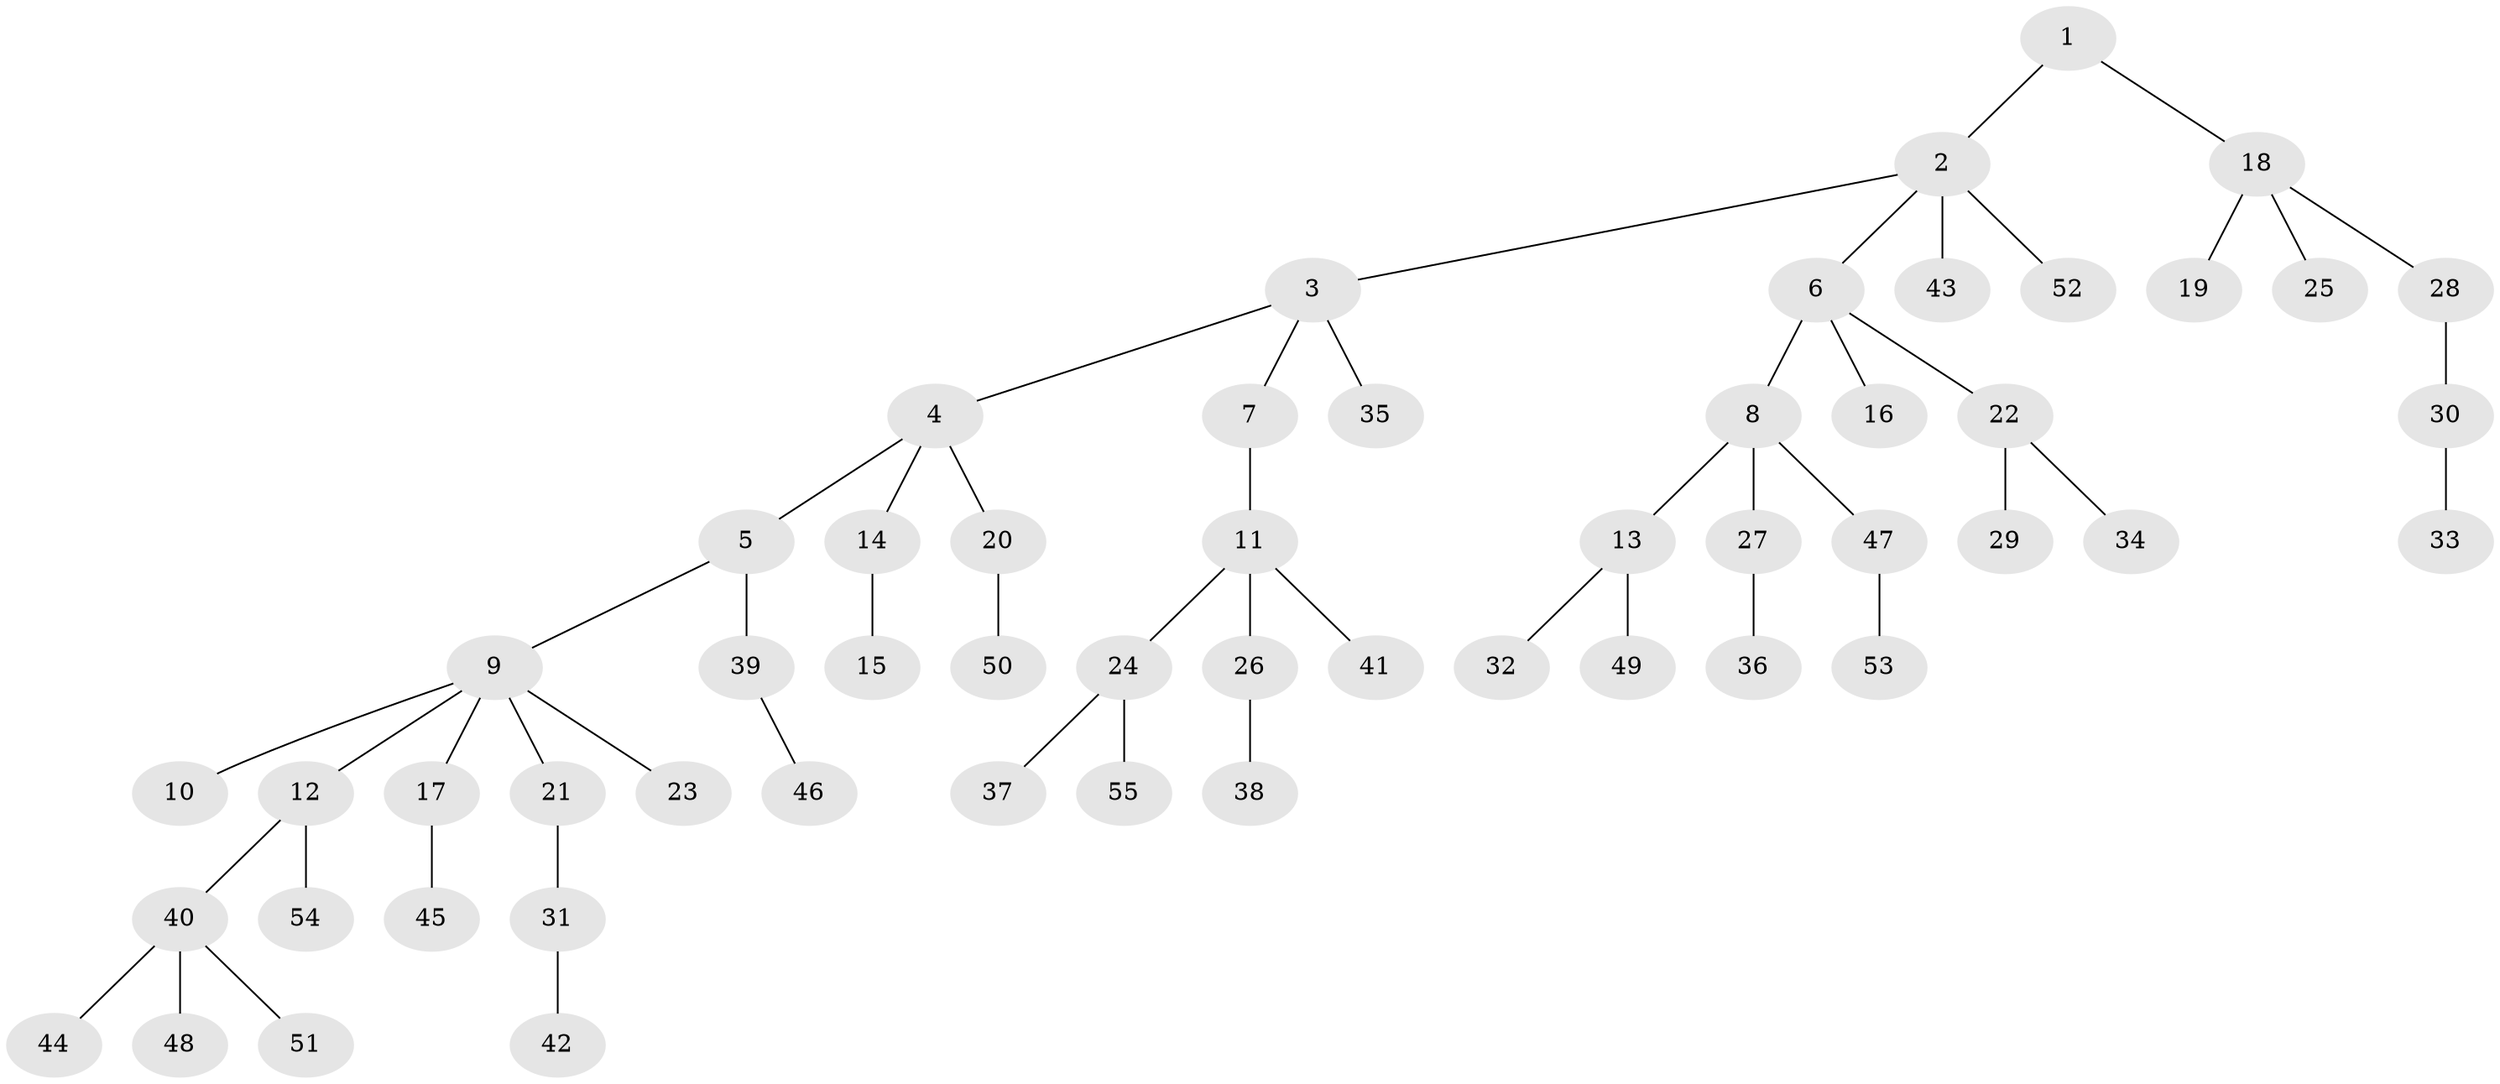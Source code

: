 // Generated by graph-tools (version 1.1) at 2025/02/03/09/25 03:02:21]
// undirected, 55 vertices, 54 edges
graph export_dot {
graph [start="1"]
  node [color=gray90,style=filled];
  1;
  2;
  3;
  4;
  5;
  6;
  7;
  8;
  9;
  10;
  11;
  12;
  13;
  14;
  15;
  16;
  17;
  18;
  19;
  20;
  21;
  22;
  23;
  24;
  25;
  26;
  27;
  28;
  29;
  30;
  31;
  32;
  33;
  34;
  35;
  36;
  37;
  38;
  39;
  40;
  41;
  42;
  43;
  44;
  45;
  46;
  47;
  48;
  49;
  50;
  51;
  52;
  53;
  54;
  55;
  1 -- 2;
  1 -- 18;
  2 -- 3;
  2 -- 6;
  2 -- 43;
  2 -- 52;
  3 -- 4;
  3 -- 7;
  3 -- 35;
  4 -- 5;
  4 -- 14;
  4 -- 20;
  5 -- 9;
  5 -- 39;
  6 -- 8;
  6 -- 16;
  6 -- 22;
  7 -- 11;
  8 -- 13;
  8 -- 27;
  8 -- 47;
  9 -- 10;
  9 -- 12;
  9 -- 17;
  9 -- 21;
  9 -- 23;
  11 -- 24;
  11 -- 26;
  11 -- 41;
  12 -- 40;
  12 -- 54;
  13 -- 32;
  13 -- 49;
  14 -- 15;
  17 -- 45;
  18 -- 19;
  18 -- 25;
  18 -- 28;
  20 -- 50;
  21 -- 31;
  22 -- 29;
  22 -- 34;
  24 -- 37;
  24 -- 55;
  26 -- 38;
  27 -- 36;
  28 -- 30;
  30 -- 33;
  31 -- 42;
  39 -- 46;
  40 -- 44;
  40 -- 48;
  40 -- 51;
  47 -- 53;
}
